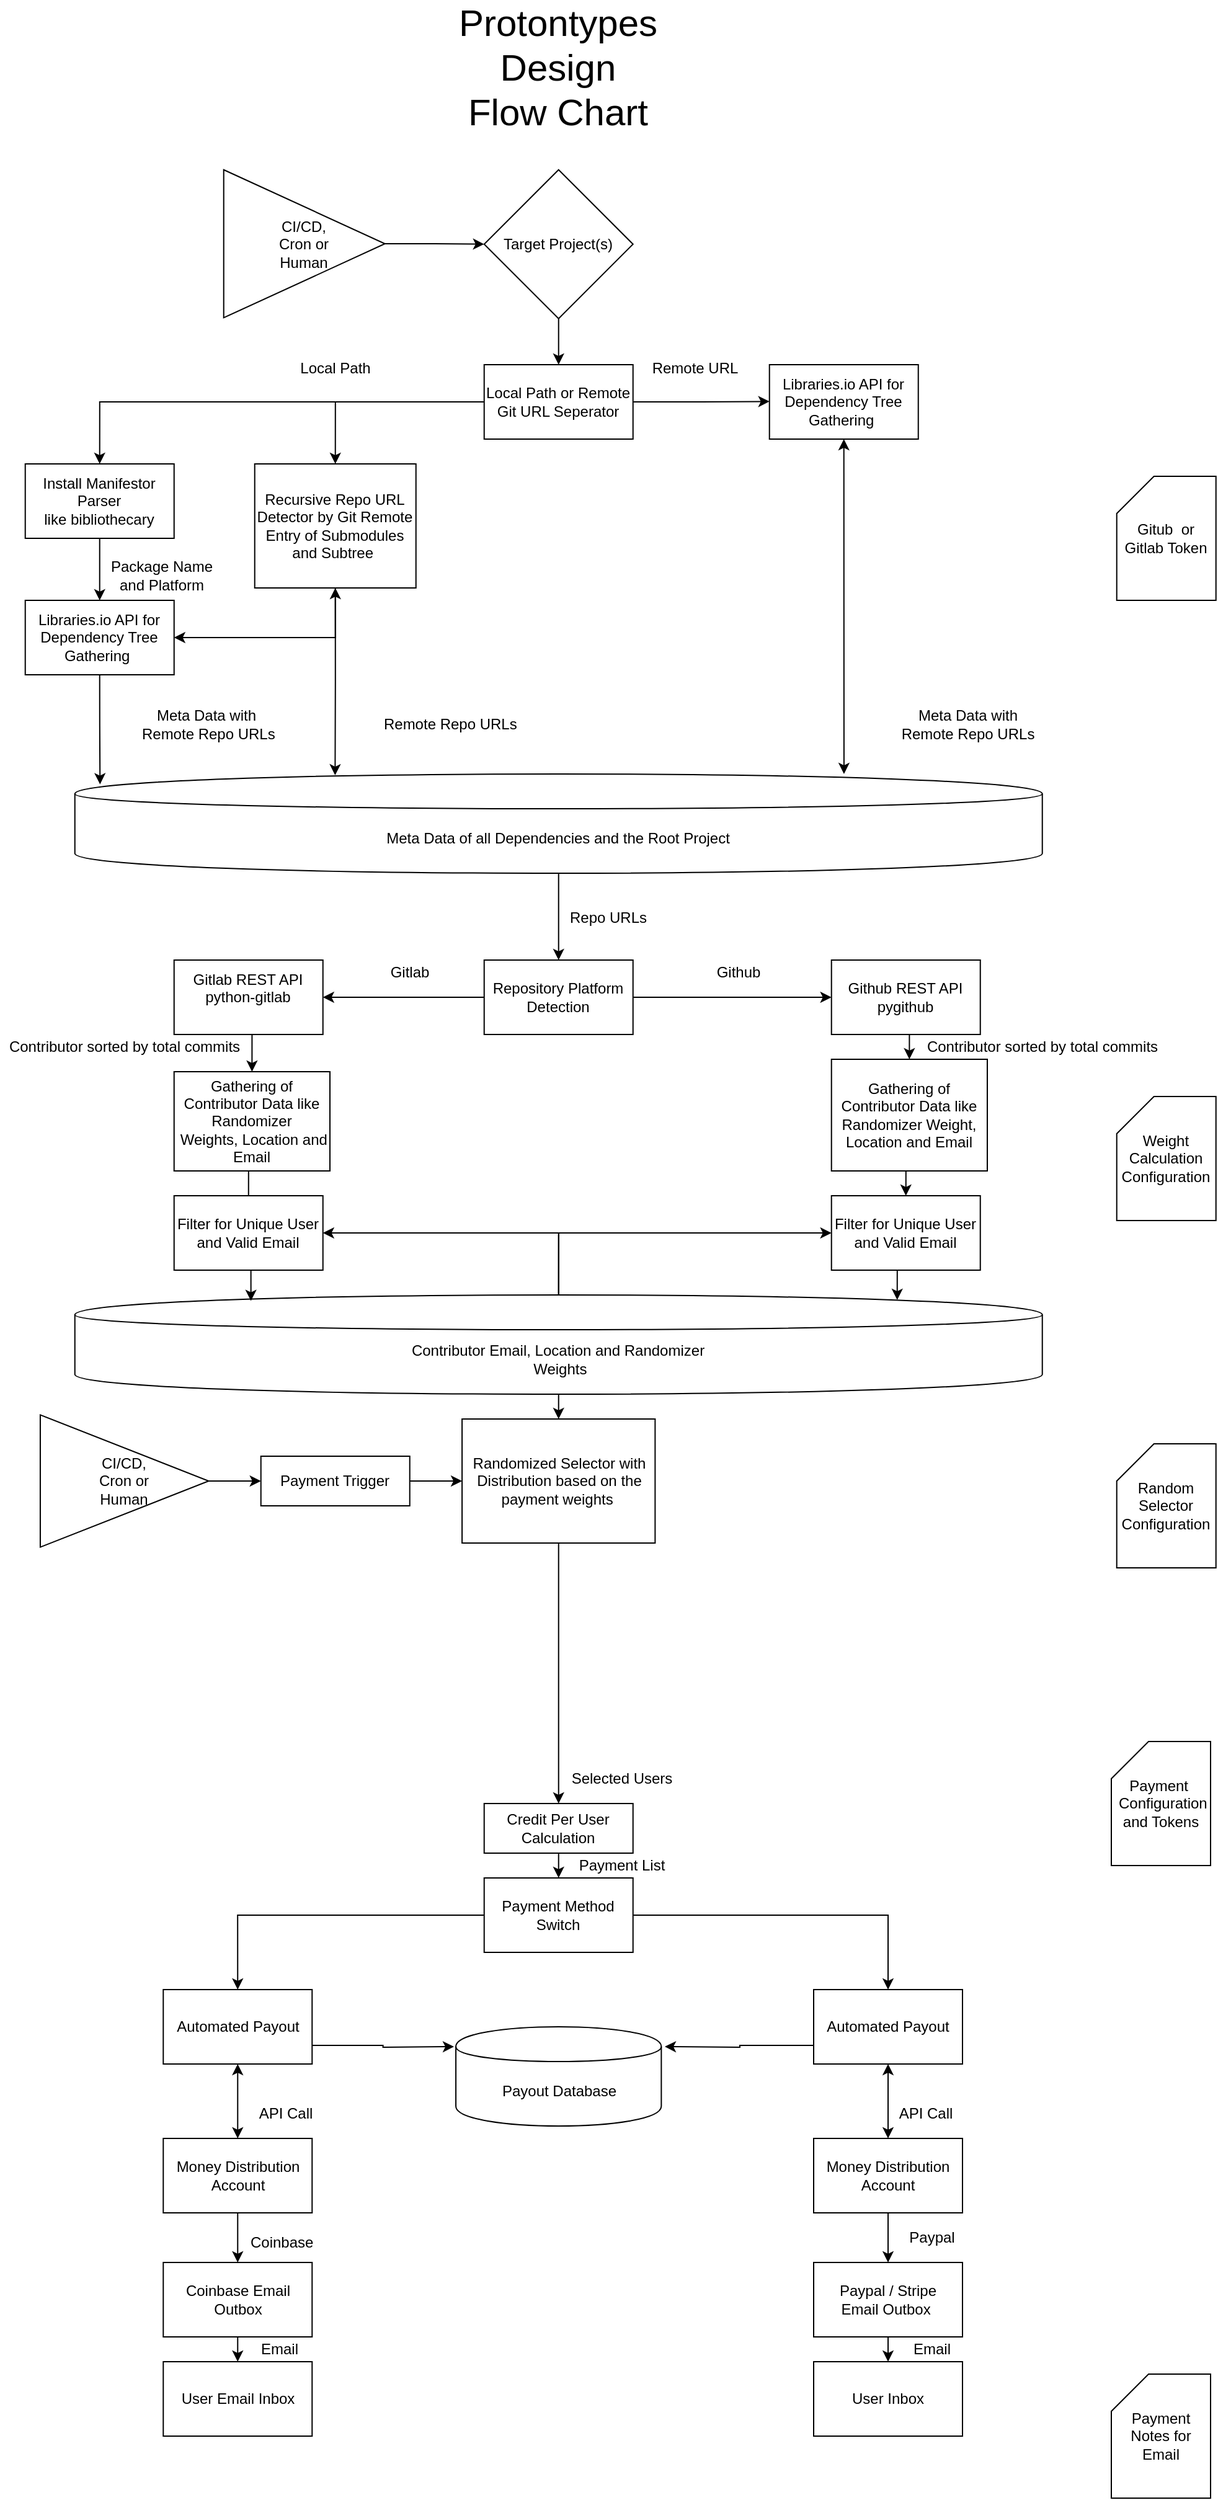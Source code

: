 <mxfile version="12.4.3" type="device" pages="1"><diagram name="Page-1" id="74e2e168-ea6b-b213-b513-2b3c1d86103e"><mxGraphModel dx="1193" dy="626" grid="1" gridSize="10" guides="1" tooltips="1" connect="1" arrows="1" fold="1" page="1" pageScale="1" pageWidth="1100" pageHeight="850" background="#ffffff" math="0" shadow="0"><root><mxCell id="0"/><mxCell id="1" parent="0"/><mxCell id="yKk_L5zjHOY9PIlzzKa1-7" style="edgeStyle=orthogonalEdgeStyle;rounded=0;orthogonalLoop=1;jettySize=auto;html=1;exitX=1;exitY=0.5;exitDx=0;exitDy=0;entryX=0;entryY=0.5;entryDx=0;entryDy=0;" edge="1" parent="1" source="yKk_L5zjHOY9PIlzzKa1-3"><mxGeometry relative="1" as="geometry"><mxPoint x="674.36" y="329.667" as="targetPoint"/></mxGeometry></mxCell><mxCell id="yKk_L5zjHOY9PIlzzKa1-19" style="edgeStyle=orthogonalEdgeStyle;rounded=0;orthogonalLoop=1;jettySize=auto;html=1;exitX=0;exitY=0.5;exitDx=0;exitDy=0;entryX=0.5;entryY=0;entryDx=0;entryDy=0;" edge="1" parent="1" source="yKk_L5zjHOY9PIlzzKa1-3" target="yKk_L5zjHOY9PIlzzKa1-15"><mxGeometry relative="1" as="geometry"/></mxCell><mxCell id="yKk_L5zjHOY9PIlzzKa1-55" style="edgeStyle=orthogonalEdgeStyle;rounded=0;orthogonalLoop=1;jettySize=auto;html=1;exitX=0;exitY=0.5;exitDx=0;exitDy=0;entryX=0.5;entryY=0;entryDx=0;entryDy=0;" edge="1" parent="1" source="yKk_L5zjHOY9PIlzzKa1-3" target="yKk_L5zjHOY9PIlzzKa1-16"><mxGeometry relative="1" as="geometry"/></mxCell><mxCell id="yKk_L5zjHOY9PIlzzKa1-3" value="Local Path or Remote Git URL Seperator" style="rounded=0;whiteSpace=wrap;html=1;" vertex="1" parent="1"><mxGeometry x="444.36" y="300" width="120" height="60" as="geometry"/></mxCell><mxCell id="yKk_L5zjHOY9PIlzzKa1-11" style="edgeStyle=orthogonalEdgeStyle;rounded=0;orthogonalLoop=1;jettySize=auto;html=1;exitX=0.5;exitY=1;exitDx=0;exitDy=0;entryX=0.5;entryY=0;entryDx=0;entryDy=0;" edge="1" parent="1" source="yKk_L5zjHOY9PIlzzKa1-4" target="yKk_L5zjHOY9PIlzzKa1-3"><mxGeometry relative="1" as="geometry"/></mxCell><mxCell id="yKk_L5zjHOY9PIlzzKa1-4" value="Target Project(s)" style="rhombus;whiteSpace=wrap;html=1;" vertex="1" parent="1"><mxGeometry x="444.36" y="142.86" width="120" height="120" as="geometry"/></mxCell><mxCell id="yKk_L5zjHOY9PIlzzKa1-264" style="edgeStyle=orthogonalEdgeStyle;rounded=0;orthogonalLoop=1;jettySize=auto;html=1;exitX=0.5;exitY=1;exitDx=0;exitDy=0;entryX=0.795;entryY=0;entryDx=0;entryDy=0;entryPerimeter=0;startArrow=classic;startFill=1;" edge="1" parent="1" source="yKk_L5zjHOY9PIlzzKa1-8" target="yKk_L5zjHOY9PIlzzKa1-27"><mxGeometry relative="1" as="geometry"/></mxCell><mxCell id="yKk_L5zjHOY9PIlzzKa1-8" value="Libraries.io API for Dependency Tree Gathering&amp;nbsp;" style="rounded=0;whiteSpace=wrap;html=1;" vertex="1" parent="1"><mxGeometry x="674.36" y="300" width="120" height="60" as="geometry"/></mxCell><mxCell id="yKk_L5zjHOY9PIlzzKa1-14" value="Remote URL" style="text;html=1;align=center;verticalAlign=middle;resizable=0;points=[];;autosize=1;direction=south;" vertex="1" parent="1"><mxGeometry x="604.36" y="263" width="20" height="80" as="geometry"/></mxCell><mxCell id="yKk_L5zjHOY9PIlzzKa1-23" style="edgeStyle=orthogonalEdgeStyle;rounded=0;orthogonalLoop=1;jettySize=auto;html=1;exitX=0.5;exitY=1;exitDx=0;exitDy=0;entryX=0.5;entryY=0;entryDx=0;entryDy=0;" edge="1" parent="1" source="yKk_L5zjHOY9PIlzzKa1-15" target="yKk_L5zjHOY9PIlzzKa1-20"><mxGeometry relative="1" as="geometry"/></mxCell><mxCell id="yKk_L5zjHOY9PIlzzKa1-15" value="Install Manifestor Parser like&amp;nbsp;bibliothecary" style="rounded=0;whiteSpace=wrap;html=1;" vertex="1" parent="1"><mxGeometry x="74.36" y="380" width="120" height="60" as="geometry"/></mxCell><mxCell id="yKk_L5zjHOY9PIlzzKa1-211" style="edgeStyle=orthogonalEdgeStyle;rounded=0;orthogonalLoop=1;jettySize=auto;html=1;exitX=0.5;exitY=1;exitDx=0;exitDy=0;entryX=1;entryY=0.5;entryDx=0;entryDy=0;" edge="1" parent="1" source="yKk_L5zjHOY9PIlzzKa1-16" target="yKk_L5zjHOY9PIlzzKa1-20"><mxGeometry relative="1" as="geometry"/></mxCell><mxCell id="yKk_L5zjHOY9PIlzzKa1-266" style="edgeStyle=orthogonalEdgeStyle;rounded=0;orthogonalLoop=1;jettySize=auto;html=1;exitX=0.5;exitY=1;exitDx=0;exitDy=0;entryX=0.269;entryY=0.013;entryDx=0;entryDy=0;entryPerimeter=0;startArrow=classic;startFill=1;" edge="1" parent="1" source="yKk_L5zjHOY9PIlzzKa1-16" target="yKk_L5zjHOY9PIlzzKa1-27"><mxGeometry relative="1" as="geometry"/></mxCell><mxCell id="yKk_L5zjHOY9PIlzzKa1-16" value="Recursive Repo URL Detector by Git Remote Entry of Submodules and Subtree&amp;nbsp;" style="rounded=0;whiteSpace=wrap;html=1;" vertex="1" parent="1"><mxGeometry x="259.36" y="380" width="130" height="100" as="geometry"/></mxCell><mxCell id="yKk_L5zjHOY9PIlzzKa1-26" style="edgeStyle=orthogonalEdgeStyle;rounded=0;orthogonalLoop=1;jettySize=auto;html=1;exitX=0.5;exitY=1;exitDx=0;exitDy=0;entryX=0.026;entryY=0.104;entryDx=0;entryDy=0;entryPerimeter=0;" edge="1" parent="1" source="yKk_L5zjHOY9PIlzzKa1-20" target="yKk_L5zjHOY9PIlzzKa1-27"><mxGeometry relative="1" as="geometry"><mxPoint x="134.36" y="620" as="targetPoint"/></mxGeometry></mxCell><mxCell id="yKk_L5zjHOY9PIlzzKa1-20" value="Libraries.io API for Dependency Tree Gathering&amp;nbsp;" style="rounded=0;whiteSpace=wrap;html=1;" vertex="1" parent="1"><mxGeometry x="74.36" y="490" width="120" height="60" as="geometry"/></mxCell><mxCell id="yKk_L5zjHOY9PIlzzKa1-27" value="Meta Data of all Dependencies and the Root Project" style="shape=cylinder;whiteSpace=wrap;html=1;boundedLbl=1;backgroundOutline=1;" vertex="1" parent="1"><mxGeometry x="114.36" y="630" width="780" height="80" as="geometry"/></mxCell><mxCell id="yKk_L5zjHOY9PIlzzKa1-30" value="Local Path" style="text;html=1;align=center;verticalAlign=middle;resizable=0;points=[];;autosize=1;" vertex="1" parent="1"><mxGeometry x="289.36" y="293" width="70" height="20" as="geometry"/></mxCell><mxCell id="yKk_L5zjHOY9PIlzzKa1-31" value="Package Name &lt;br&gt;and Platform" style="text;html=1;align=center;verticalAlign=middle;resizable=0;points=[];;autosize=1;direction=south;" vertex="1" parent="1"><mxGeometry x="134.36" y="455" width="100" height="30" as="geometry"/></mxCell><mxCell id="yKk_L5zjHOY9PIlzzKa1-34" value="Meta Data with&lt;br&gt;&amp;nbsp;Remote Repo URLs" style="text;html=1;align=center;verticalAlign=middle;resizable=0;points=[];;autosize=1;direction=south;" vertex="1" parent="1"><mxGeometry x="155" y="575" width="130" height="30" as="geometry"/></mxCell><mxCell id="yKk_L5zjHOY9PIlzzKa1-37" value="&amp;nbsp;Remote Repo URLs" style="text;html=1;align=center;verticalAlign=middle;resizable=0;points=[];;autosize=1;" vertex="1" parent="1"><mxGeometry x="350" y="580" width="130" height="20" as="geometry"/></mxCell><mxCell id="yKk_L5zjHOY9PIlzzKa1-42" value="Meta Data with&lt;br&gt;Remote Repo URLs" style="text;html=1;align=center;verticalAlign=middle;resizable=0;points=[];;autosize=1;" vertex="1" parent="1"><mxGeometry x="774.36" y="575" width="120" height="30" as="geometry"/></mxCell><mxCell id="yKk_L5zjHOY9PIlzzKa1-43" value="" style="endArrow=classic;html=1;exitX=0.5;exitY=1;exitDx=0;exitDy=0;" edge="1" parent="1" source="yKk_L5zjHOY9PIlzzKa1-27"><mxGeometry width="50" height="50" relative="1" as="geometry"><mxPoint x="504" y="720" as="sourcePoint"/><mxPoint x="504.36" y="780" as="targetPoint"/></mxGeometry></mxCell><mxCell id="yKk_L5zjHOY9PIlzzKa1-49" style="edgeStyle=orthogonalEdgeStyle;rounded=0;orthogonalLoop=1;jettySize=auto;html=1;exitX=1;exitY=0.5;exitDx=0;exitDy=0;" edge="1" parent="1" source="yKk_L5zjHOY9PIlzzKa1-44" target="yKk_L5zjHOY9PIlzzKa1-45"><mxGeometry relative="1" as="geometry"/></mxCell><mxCell id="yKk_L5zjHOY9PIlzzKa1-53" style="edgeStyle=orthogonalEdgeStyle;rounded=0;orthogonalLoop=1;jettySize=auto;html=1;exitX=0;exitY=0.5;exitDx=0;exitDy=0;entryX=1;entryY=0.5;entryDx=0;entryDy=0;" edge="1" parent="1" source="yKk_L5zjHOY9PIlzzKa1-44" target="yKk_L5zjHOY9PIlzzKa1-50"><mxGeometry relative="1" as="geometry"/></mxCell><mxCell id="yKk_L5zjHOY9PIlzzKa1-44" value="Repository Platform Detection" style="rounded=0;whiteSpace=wrap;html=1;" vertex="1" parent="1"><mxGeometry x="444.36" y="780" width="120" height="60" as="geometry"/></mxCell><mxCell id="yKk_L5zjHOY9PIlzzKa1-64" style="edgeStyle=orthogonalEdgeStyle;rounded=0;orthogonalLoop=1;jettySize=auto;html=1;exitX=0.5;exitY=1;exitDx=0;exitDy=0;entryX=0.5;entryY=0;entryDx=0;entryDy=0;" edge="1" parent="1" source="yKk_L5zjHOY9PIlzzKa1-45" target="yKk_L5zjHOY9PIlzzKa1-59"><mxGeometry relative="1" as="geometry"/></mxCell><mxCell id="yKk_L5zjHOY9PIlzzKa1-45" value="Github REST API&lt;br&gt;pygithub" style="rounded=0;whiteSpace=wrap;html=1;" vertex="1" parent="1"><mxGeometry x="724.36" y="780" width="120" height="60" as="geometry"/></mxCell><mxCell id="yKk_L5zjHOY9PIlzzKa1-46" value="Repo URLs" style="text;html=1;align=center;verticalAlign=middle;resizable=0;points=[];;autosize=1;" vertex="1" parent="1"><mxGeometry x="504.36" y="736" width="80" height="20" as="geometry"/></mxCell><mxCell id="yKk_L5zjHOY9PIlzzKa1-74" style="edgeStyle=orthogonalEdgeStyle;rounded=0;orthogonalLoop=1;jettySize=auto;html=1;exitX=0.5;exitY=1;exitDx=0;exitDy=0;entryX=0.5;entryY=0;entryDx=0;entryDy=0;" edge="1" parent="1" source="yKk_L5zjHOY9PIlzzKa1-50" target="yKk_L5zjHOY9PIlzzKa1-56"><mxGeometry relative="1" as="geometry"/></mxCell><mxCell id="yKk_L5zjHOY9PIlzzKa1-50" value="Gitlab REST API&lt;br&gt;python-gitlab&lt;br&gt;&lt;span style=&quot;color: rgba(0 , 0 , 0 , 0) ; font-family: monospace ; font-size: 0px ; white-space: nowrap&quot;&gt;%3CmxGraphModel%3E%3Croot%3E%3CmxCell%20id%3D%220%22%2F%3E%3CmxCell%20id%3D%221%22%20parent%3D%220%22%2F%3E%3CmxCell%20id%3D%222%22%20value%3D%22Github%20REST%20API%26lt%3Bbr%26gt%3Bpygithub%22%20style%3D%22rounded%3D0%3BwhiteSpace%3Dwrap%3Bhtml%3D1%3B%22%20vertex%3D%221%22%20parent%3D%221%22%3E%3CmxGeometry%20x%3D%22740%22%20y%3D%22650%22%20width%3D%22120%22%20height%3D%2260%22%20as%3D%22geometry%22%2F%3E%3C%2FmxCell%3E%3C%2Froot%3E%3C%2FmxGraphModel%3E&lt;/span&gt;" style="rounded=0;whiteSpace=wrap;html=1;" vertex="1" parent="1"><mxGeometry x="194.36" y="780" width="120" height="60" as="geometry"/></mxCell><mxCell id="yKk_L5zjHOY9PIlzzKa1-80" style="edgeStyle=orthogonalEdgeStyle;rounded=0;orthogonalLoop=1;jettySize=auto;html=1;exitX=0.5;exitY=1;exitDx=0;exitDy=0;" edge="1" parent="1" source="yKk_L5zjHOY9PIlzzKa1-56"><mxGeometry relative="1" as="geometry"><mxPoint x="254.36" y="980" as="targetPoint"/></mxGeometry></mxCell><mxCell id="yKk_L5zjHOY9PIlzzKa1-56" value="Gathering of Contributor Data like Randomizer&lt;br&gt;&amp;nbsp;Weights, Location and Email" style="rounded=0;whiteSpace=wrap;html=1;" vertex="1" parent="1"><mxGeometry x="194.36" y="870" width="125.64" height="80" as="geometry"/></mxCell><mxCell id="yKk_L5zjHOY9PIlzzKa1-110" style="edgeStyle=orthogonalEdgeStyle;rounded=0;orthogonalLoop=1;jettySize=auto;html=1;exitX=0.5;exitY=1;exitDx=0;exitDy=0;entryX=0.5;entryY=0;entryDx=0;entryDy=0;" edge="1" parent="1" source="yKk_L5zjHOY9PIlzzKa1-59" target="yKk_L5zjHOY9PIlzzKa1-108"><mxGeometry relative="1" as="geometry"/></mxCell><mxCell id="yKk_L5zjHOY9PIlzzKa1-59" value="Gathering of Contributor Data like Randomizer&amp;nbsp;Weight, Location and Email" style="rounded=0;whiteSpace=wrap;html=1;" vertex="1" parent="1"><mxGeometry x="724.36" y="860" width="125.64" height="90" as="geometry"/></mxCell><mxCell id="yKk_L5zjHOY9PIlzzKa1-61" value="Gitlab" style="text;html=1;align=center;verticalAlign=middle;resizable=0;points=[];;autosize=1;" vertex="1" parent="1"><mxGeometry x="359.36" y="780" width="50" height="20" as="geometry"/></mxCell><mxCell id="yKk_L5zjHOY9PIlzzKa1-62" value="Github" style="text;html=1;align=center;verticalAlign=middle;resizable=0;points=[];;autosize=1;" vertex="1" parent="1"><mxGeometry x="624.36" y="780" width="50" height="20" as="geometry"/></mxCell><mxCell id="yKk_L5zjHOY9PIlzzKa1-132" style="edgeStyle=orthogonalEdgeStyle;rounded=0;orthogonalLoop=1;jettySize=auto;html=1;exitX=0.5;exitY=0;exitDx=0;exitDy=0;entryX=1;entryY=0.5;entryDx=0;entryDy=0;" edge="1" parent="1" source="yKk_L5zjHOY9PIlzzKa1-65" target="yKk_L5zjHOY9PIlzzKa1-106"><mxGeometry relative="1" as="geometry"/></mxCell><mxCell id="yKk_L5zjHOY9PIlzzKa1-134" style="edgeStyle=orthogonalEdgeStyle;rounded=0;orthogonalLoop=1;jettySize=auto;html=1;exitX=0.5;exitY=0;exitDx=0;exitDy=0;entryX=0;entryY=0.5;entryDx=0;entryDy=0;" edge="1" parent="1" source="yKk_L5zjHOY9PIlzzKa1-65" target="yKk_L5zjHOY9PIlzzKa1-108"><mxGeometry relative="1" as="geometry"/></mxCell><mxCell id="yKk_L5zjHOY9PIlzzKa1-255" style="edgeStyle=orthogonalEdgeStyle;rounded=0;orthogonalLoop=1;jettySize=auto;html=1;exitX=0.5;exitY=1;exitDx=0;exitDy=0;entryX=0.5;entryY=0;entryDx=0;entryDy=0;startArrow=none;startFill=0;" edge="1" parent="1" source="yKk_L5zjHOY9PIlzzKa1-65" target="yKk_L5zjHOY9PIlzzKa1-159"><mxGeometry relative="1" as="geometry"/></mxCell><mxCell id="yKk_L5zjHOY9PIlzzKa1-65" value="Contributor Email, Location and Randomizer&lt;br&gt;&amp;nbsp;Weights" style="shape=cylinder;whiteSpace=wrap;html=1;boundedLbl=1;backgroundOutline=1;" vertex="1" parent="1"><mxGeometry x="114.36" y="1050" width="780" height="80" as="geometry"/></mxCell><mxCell id="yKk_L5zjHOY9PIlzzKa1-75" value="Contributor sorted by total commits" style="text;html=1;align=center;verticalAlign=middle;resizable=0;points=[];;autosize=1;" vertex="1" parent="1"><mxGeometry x="54.36" y="840" width="200" height="20" as="geometry"/></mxCell><mxCell id="yKk_L5zjHOY9PIlzzKa1-77" value="Contributor sorted by total commits" style="text;html=1;align=center;verticalAlign=middle;resizable=0;points=[];;autosize=1;" vertex="1" parent="1"><mxGeometry x="794.36" y="840" width="200" height="20" as="geometry"/></mxCell><mxCell id="yKk_L5zjHOY9PIlzzKa1-85" value="Gitub&amp;nbsp; or Gitlab Token" style="shape=card;whiteSpace=wrap;html=1;" vertex="1" parent="1"><mxGeometry x="954.36" y="390" width="80" height="100" as="geometry"/></mxCell><mxCell id="yKk_L5zjHOY9PIlzzKa1-112" style="edgeStyle=orthogonalEdgeStyle;rounded=0;orthogonalLoop=1;jettySize=auto;html=1;exitX=0.5;exitY=1;exitDx=0;exitDy=0;entryX=0.182;entryY=0.06;entryDx=0;entryDy=0;entryPerimeter=0;" edge="1" parent="1" source="yKk_L5zjHOY9PIlzzKa1-106" target="yKk_L5zjHOY9PIlzzKa1-65"><mxGeometry relative="1" as="geometry"/></mxCell><mxCell id="yKk_L5zjHOY9PIlzzKa1-106" value="Filter for Unique User and Valid Email" style="rounded=0;whiteSpace=wrap;html=1;" vertex="1" parent="1"><mxGeometry x="194.36" y="970" width="120" height="60" as="geometry"/></mxCell><mxCell id="yKk_L5zjHOY9PIlzzKa1-111" style="edgeStyle=orthogonalEdgeStyle;rounded=0;orthogonalLoop=1;jettySize=auto;html=1;exitX=0.5;exitY=1;exitDx=0;exitDy=0;entryX=0.85;entryY=0.05;entryDx=0;entryDy=0;entryPerimeter=0;" edge="1" parent="1" source="yKk_L5zjHOY9PIlzzKa1-108" target="yKk_L5zjHOY9PIlzzKa1-65"><mxGeometry relative="1" as="geometry"/></mxCell><mxCell id="yKk_L5zjHOY9PIlzzKa1-108" value="Filter for Unique User and Valid Email" style="rounded=0;whiteSpace=wrap;html=1;" vertex="1" parent="1"><mxGeometry x="724.36" y="970" width="120" height="60" as="geometry"/></mxCell><mxCell id="yKk_L5zjHOY9PIlzzKa1-113" value="Weight&lt;br&gt;Calculation Configuration" style="shape=card;whiteSpace=wrap;html=1;" vertex="1" parent="1"><mxGeometry x="954.36" y="890" width="80" height="100" as="geometry"/></mxCell><mxCell id="yKk_L5zjHOY9PIlzzKa1-121" value="Payment&amp;nbsp;&lt;br&gt;&amp;nbsp;Configuration&lt;br&gt;and Tokens" style="shape=card;whiteSpace=wrap;html=1;" vertex="1" parent="1"><mxGeometry x="950" y="1410" width="80" height="100" as="geometry"/></mxCell><mxCell id="yKk_L5zjHOY9PIlzzKa1-257" style="edgeStyle=orthogonalEdgeStyle;rounded=0;orthogonalLoop=1;jettySize=auto;html=1;exitX=1;exitY=0.5;exitDx=0;exitDy=0;entryX=0;entryY=0.5;entryDx=0;entryDy=0;startArrow=none;startFill=0;" edge="1" parent="1" source="yKk_L5zjHOY9PIlzzKa1-124" target="yKk_L5zjHOY9PIlzzKa1-159"><mxGeometry relative="1" as="geometry"/></mxCell><mxCell id="yKk_L5zjHOY9PIlzzKa1-124" value="Payment Trigger" style="rounded=0;whiteSpace=wrap;html=1;" vertex="1" parent="1"><mxGeometry x="264.36" y="1180" width="120" height="40" as="geometry"/></mxCell><mxCell id="yKk_L5zjHOY9PIlzzKa1-128" value="&lt;font style=&quot;font-size: 30px&quot;&gt;Protontypes &lt;br&gt;Design&lt;br&gt;Flow Chart&lt;/font&gt;" style="text;html=1;strokeColor=none;fillColor=none;align=center;verticalAlign=middle;whiteSpace=wrap;rounded=0;direction=south;" vertex="1" parent="1"><mxGeometry x="159.36" y="40" width="690" height="40" as="geometry"/></mxCell><mxCell id="yKk_L5zjHOY9PIlzzKa1-137" value="" style="endArrow=classic;html=1;entryX=0;entryY=0.5;entryDx=0;entryDy=0;exitX=1;exitY=0.5;exitDx=0;exitDy=0;" edge="1" parent="1" source="yKk_L5zjHOY9PIlzzKa1-142" target="yKk_L5zjHOY9PIlzzKa1-124"><mxGeometry width="50" height="50" relative="1" as="geometry"><mxPoint x="240" y="1200" as="sourcePoint"/><mxPoint x="100" y="1350" as="targetPoint"/></mxGeometry></mxCell><mxCell id="yKk_L5zjHOY9PIlzzKa1-141" style="edgeStyle=orthogonalEdgeStyle;rounded=0;orthogonalLoop=1;jettySize=auto;html=1;exitX=1;exitY=0.5;exitDx=0;exitDy=0;entryX=0;entryY=0.5;entryDx=0;entryDy=0;" edge="1" parent="1" source="yKk_L5zjHOY9PIlzzKa1-139" target="yKk_L5zjHOY9PIlzzKa1-4"><mxGeometry relative="1" as="geometry"/></mxCell><mxCell id="yKk_L5zjHOY9PIlzzKa1-139" value="CI/CD, &lt;br&gt;Cron or &lt;br&gt;Human" style="triangle;whiteSpace=wrap;html=1;" vertex="1" parent="1"><mxGeometry x="234.36" y="142.86" width="130" height="119.29" as="geometry"/></mxCell><mxCell id="yKk_L5zjHOY9PIlzzKa1-142" value="CI/CD, &lt;br&gt;Cron or &lt;br&gt;Human" style="triangle;whiteSpace=wrap;html=1;" vertex="1" parent="1"><mxGeometry x="86.47" y="1146.69" width="135.77" height="106.61" as="geometry"/></mxCell><mxCell id="yKk_L5zjHOY9PIlzzKa1-151" style="edgeStyle=orthogonalEdgeStyle;rounded=0;orthogonalLoop=1;jettySize=auto;html=1;exitX=1;exitY=0.5;exitDx=0;exitDy=0;entryX=0.5;entryY=0;entryDx=0;entryDy=0;" edge="1" parent="1" source="yKk_L5zjHOY9PIlzzKa1-145" target="yKk_L5zjHOY9PIlzzKa1-164"><mxGeometry relative="1" as="geometry"><mxPoint x="800" y="1550" as="targetPoint"/></mxGeometry></mxCell><mxCell id="yKk_L5zjHOY9PIlzzKa1-234" style="edgeStyle=orthogonalEdgeStyle;rounded=0;orthogonalLoop=1;jettySize=auto;html=1;exitX=0;exitY=0.5;exitDx=0;exitDy=0;entryX=0.5;entryY=0;entryDx=0;entryDy=0;startArrow=none;startFill=0;" edge="1" parent="1" source="yKk_L5zjHOY9PIlzzKa1-145" target="yKk_L5zjHOY9PIlzzKa1-163"><mxGeometry relative="1" as="geometry"/></mxCell><mxCell id="yKk_L5zjHOY9PIlzzKa1-145" value="Payment Method Switch" style="rounded=0;whiteSpace=wrap;html=1;" vertex="1" parent="1"><mxGeometry x="444.36" y="1520" width="120" height="60" as="geometry"/></mxCell><mxCell id="yKk_L5zjHOY9PIlzzKa1-153" value="Payment Notes for Email" style="shape=card;whiteSpace=wrap;html=1;" vertex="1" parent="1"><mxGeometry x="950" y="1920" width="80" height="100" as="geometry"/></mxCell><mxCell id="yKk_L5zjHOY9PIlzzKa1-254" style="edgeStyle=orthogonalEdgeStyle;rounded=0;orthogonalLoop=1;jettySize=auto;html=1;exitX=0.5;exitY=1;exitDx=0;exitDy=0;entryX=0.5;entryY=0;entryDx=0;entryDy=0;startArrow=none;startFill=0;" edge="1" parent="1" source="yKk_L5zjHOY9PIlzzKa1-159" target="yKk_L5zjHOY9PIlzzKa1-184"><mxGeometry relative="1" as="geometry"/></mxCell><mxCell id="yKk_L5zjHOY9PIlzzKa1-159" value="Randomized Selector with Distribution based on the payment weights&amp;nbsp;" style="rounded=0;whiteSpace=wrap;html=1;" vertex="1" parent="1"><mxGeometry x="426.54" y="1150" width="155.64" height="100" as="geometry"/></mxCell><mxCell id="yKk_L5zjHOY9PIlzzKa1-236" style="edgeStyle=orthogonalEdgeStyle;rounded=0;orthogonalLoop=1;jettySize=auto;html=1;exitX=0.5;exitY=1;exitDx=0;exitDy=0;entryX=0.5;entryY=0;entryDx=0;entryDy=0;startArrow=classic;startFill=1;" edge="1" parent="1" source="yKk_L5zjHOY9PIlzzKa1-163" target="yKk_L5zjHOY9PIlzzKa1-199"><mxGeometry relative="1" as="geometry"/></mxCell><mxCell id="yKk_L5zjHOY9PIlzzKa1-237" style="edgeStyle=orthogonalEdgeStyle;rounded=0;orthogonalLoop=1;jettySize=auto;html=1;exitX=1;exitY=0.75;exitDx=0;exitDy=0;startArrow=none;startFill=0;" edge="1" parent="1" source="yKk_L5zjHOY9PIlzzKa1-163"><mxGeometry relative="1" as="geometry"><mxPoint x="420" y="1656" as="targetPoint"/></mxGeometry></mxCell><mxCell id="yKk_L5zjHOY9PIlzzKa1-163" value="Automated Payout" style="rounded=0;whiteSpace=wrap;html=1;" vertex="1" parent="1"><mxGeometry x="185.64" y="1610" width="120" height="60" as="geometry"/></mxCell><mxCell id="yKk_L5zjHOY9PIlzzKa1-228" style="edgeStyle=orthogonalEdgeStyle;rounded=0;orthogonalLoop=1;jettySize=auto;html=1;exitX=0.5;exitY=1;exitDx=0;exitDy=0;entryX=0.5;entryY=0;entryDx=0;entryDy=0;startArrow=classic;startFill=1;" edge="1" parent="1" source="yKk_L5zjHOY9PIlzzKa1-164" target="yKk_L5zjHOY9PIlzzKa1-200"><mxGeometry relative="1" as="geometry"/></mxCell><mxCell id="yKk_L5zjHOY9PIlzzKa1-239" style="edgeStyle=orthogonalEdgeStyle;rounded=0;orthogonalLoop=1;jettySize=auto;html=1;exitX=0;exitY=0.75;exitDx=0;exitDy=0;startArrow=none;startFill=0;" edge="1" parent="1" source="yKk_L5zjHOY9PIlzzKa1-164"><mxGeometry relative="1" as="geometry"><mxPoint x="590" y="1656" as="targetPoint"/></mxGeometry></mxCell><mxCell id="yKk_L5zjHOY9PIlzzKa1-164" value="Automated Payout" style="rounded=0;whiteSpace=wrap;html=1;" vertex="1" parent="1"><mxGeometry x="710" y="1610" width="120" height="60" as="geometry"/></mxCell><mxCell id="yKk_L5zjHOY9PIlzzKa1-165" value="Payout Database" style="shape=cylinder;whiteSpace=wrap;html=1;boundedLbl=1;backgroundOutline=1;" vertex="1" parent="1"><mxGeometry x="421.54" y="1640" width="165.64" height="80" as="geometry"/></mxCell><mxCell id="yKk_L5zjHOY9PIlzzKa1-180" value="User Email Inbox" style="rounded=0;whiteSpace=wrap;html=1;" vertex="1" parent="1"><mxGeometry x="185.64" y="1910" width="120" height="60" as="geometry"/></mxCell><mxCell id="yKk_L5zjHOY9PIlzzKa1-181" value="User Inbox" style="rounded=0;whiteSpace=wrap;html=1;" vertex="1" parent="1"><mxGeometry x="710" y="1910" width="120" height="60" as="geometry"/></mxCell><mxCell id="yKk_L5zjHOY9PIlzzKa1-186" style="edgeStyle=orthogonalEdgeStyle;rounded=0;orthogonalLoop=1;jettySize=auto;html=1;exitX=0.5;exitY=1;exitDx=0;exitDy=0;entryX=0.5;entryY=0;entryDx=0;entryDy=0;" edge="1" parent="1" source="yKk_L5zjHOY9PIlzzKa1-184" target="yKk_L5zjHOY9PIlzzKa1-145"><mxGeometry relative="1" as="geometry"/></mxCell><mxCell id="yKk_L5zjHOY9PIlzzKa1-184" value="Credit Per User Calculation" style="rounded=0;whiteSpace=wrap;html=1;" vertex="1" parent="1"><mxGeometry x="444.36" y="1460" width="120" height="40" as="geometry"/></mxCell><mxCell id="yKk_L5zjHOY9PIlzzKa1-204" style="edgeStyle=orthogonalEdgeStyle;rounded=0;orthogonalLoop=1;jettySize=auto;html=1;exitX=0.5;exitY=1;exitDx=0;exitDy=0;entryX=0.5;entryY=0;entryDx=0;entryDy=0;" edge="1" parent="1" source="yKk_L5zjHOY9PIlzzKa1-198" target="yKk_L5zjHOY9PIlzzKa1-180"><mxGeometry relative="1" as="geometry"/></mxCell><mxCell id="yKk_L5zjHOY9PIlzzKa1-198" value="Coinbase Email Outbox" style="rounded=0;whiteSpace=wrap;html=1;" vertex="1" parent="1"><mxGeometry x="185.64" y="1830" width="120" height="60" as="geometry"/></mxCell><mxCell id="yKk_L5zjHOY9PIlzzKa1-202" style="edgeStyle=orthogonalEdgeStyle;rounded=0;orthogonalLoop=1;jettySize=auto;html=1;exitX=0.5;exitY=1;exitDx=0;exitDy=0;entryX=0.5;entryY=0;entryDx=0;entryDy=0;" edge="1" parent="1" source="yKk_L5zjHOY9PIlzzKa1-199" target="yKk_L5zjHOY9PIlzzKa1-198"><mxGeometry relative="1" as="geometry"/></mxCell><mxCell id="yKk_L5zjHOY9PIlzzKa1-199" value="Money Distribution Account" style="rounded=0;whiteSpace=wrap;html=1;" vertex="1" parent="1"><mxGeometry x="185.64" y="1730" width="120" height="60" as="geometry"/></mxCell><mxCell id="yKk_L5zjHOY9PIlzzKa1-207" style="edgeStyle=orthogonalEdgeStyle;rounded=0;orthogonalLoop=1;jettySize=auto;html=1;exitX=0.5;exitY=1;exitDx=0;exitDy=0;entryX=0.5;entryY=0;entryDx=0;entryDy=0;" edge="1" parent="1" source="yKk_L5zjHOY9PIlzzKa1-201" target="yKk_L5zjHOY9PIlzzKa1-181"><mxGeometry relative="1" as="geometry"/></mxCell><mxCell id="yKk_L5zjHOY9PIlzzKa1-201" value="Paypal / Stripe&lt;br&gt;Email Outbox&amp;nbsp;" style="rounded=0;whiteSpace=wrap;html=1;" vertex="1" parent="1"><mxGeometry x="710" y="1830" width="120" height="60" as="geometry"/></mxCell><mxCell id="yKk_L5zjHOY9PIlzzKa1-214" value="Coinbase" style="text;html=1;" vertex="1" parent="1"><mxGeometry x="254.36" y="1800" width="80" height="30" as="geometry"/></mxCell><mxCell id="yKk_L5zjHOY9PIlzzKa1-229" style="edgeStyle=orthogonalEdgeStyle;rounded=0;orthogonalLoop=1;jettySize=auto;html=1;exitX=0.5;exitY=1;exitDx=0;exitDy=0;entryX=0.5;entryY=0;entryDx=0;entryDy=0;startArrow=none;startFill=0;" edge="1" parent="1" source="yKk_L5zjHOY9PIlzzKa1-200" target="yKk_L5zjHOY9PIlzzKa1-201"><mxGeometry relative="1" as="geometry"/></mxCell><mxCell id="yKk_L5zjHOY9PIlzzKa1-200" value="Money Distribution Account" style="rounded=0;whiteSpace=wrap;html=1;" vertex="1" parent="1"><mxGeometry x="710" y="1730" width="120" height="60" as="geometry"/></mxCell><mxCell id="yKk_L5zjHOY9PIlzzKa1-243" value="Selected Users" style="text;html=1;align=center;verticalAlign=middle;resizable=0;points=[];;autosize=1;" vertex="1" parent="1"><mxGeometry x="505" y="1430" width="100" height="20" as="geometry"/></mxCell><mxCell id="yKk_L5zjHOY9PIlzzKa1-244" value="Email" style="text;html=1;align=center;verticalAlign=middle;resizable=0;points=[];;autosize=1;" vertex="1" parent="1"><mxGeometry x="780" y="1890" width="50" height="20" as="geometry"/></mxCell><mxCell id="yKk_L5zjHOY9PIlzzKa1-245" value="Paypal" style="text;html=1;align=center;verticalAlign=middle;resizable=0;points=[];;autosize=1;" vertex="1" parent="1"><mxGeometry x="780" y="1800" width="50" height="20" as="geometry"/></mxCell><mxCell id="yKk_L5zjHOY9PIlzzKa1-246" value="API Call" style="text;html=1;align=center;verticalAlign=middle;resizable=0;points=[];;autosize=1;" vertex="1" parent="1"><mxGeometry x="770" y="1700" width="60" height="20" as="geometry"/></mxCell><mxCell id="yKk_L5zjHOY9PIlzzKa1-247" value="Email" style="text;html=1;align=center;verticalAlign=middle;resizable=0;points=[];;autosize=1;direction=south;" vertex="1" parent="1"><mxGeometry x="269.36" y="1875" width="20" height="50" as="geometry"/></mxCell><mxCell id="yKk_L5zjHOY9PIlzzKa1-248" value="API Call" style="text;html=1;align=center;verticalAlign=middle;resizable=0;points=[];;autosize=1;" vertex="1" parent="1"><mxGeometry x="254.36" y="1700" width="60" height="20" as="geometry"/></mxCell><mxCell id="yKk_L5zjHOY9PIlzzKa1-249" value="Payment List" style="text;html=1;align=center;verticalAlign=middle;resizable=0;points=[];;autosize=1;" vertex="1" parent="1"><mxGeometry x="510" y="1500" width="90" height="20" as="geometry"/></mxCell><mxCell id="yKk_L5zjHOY9PIlzzKa1-253" value="Random Selector Configuration" style="shape=card;whiteSpace=wrap;html=1;" vertex="1" parent="1"><mxGeometry x="954.36" y="1170" width="80" height="100" as="geometry"/></mxCell></root></mxGraphModel></diagram></mxfile>